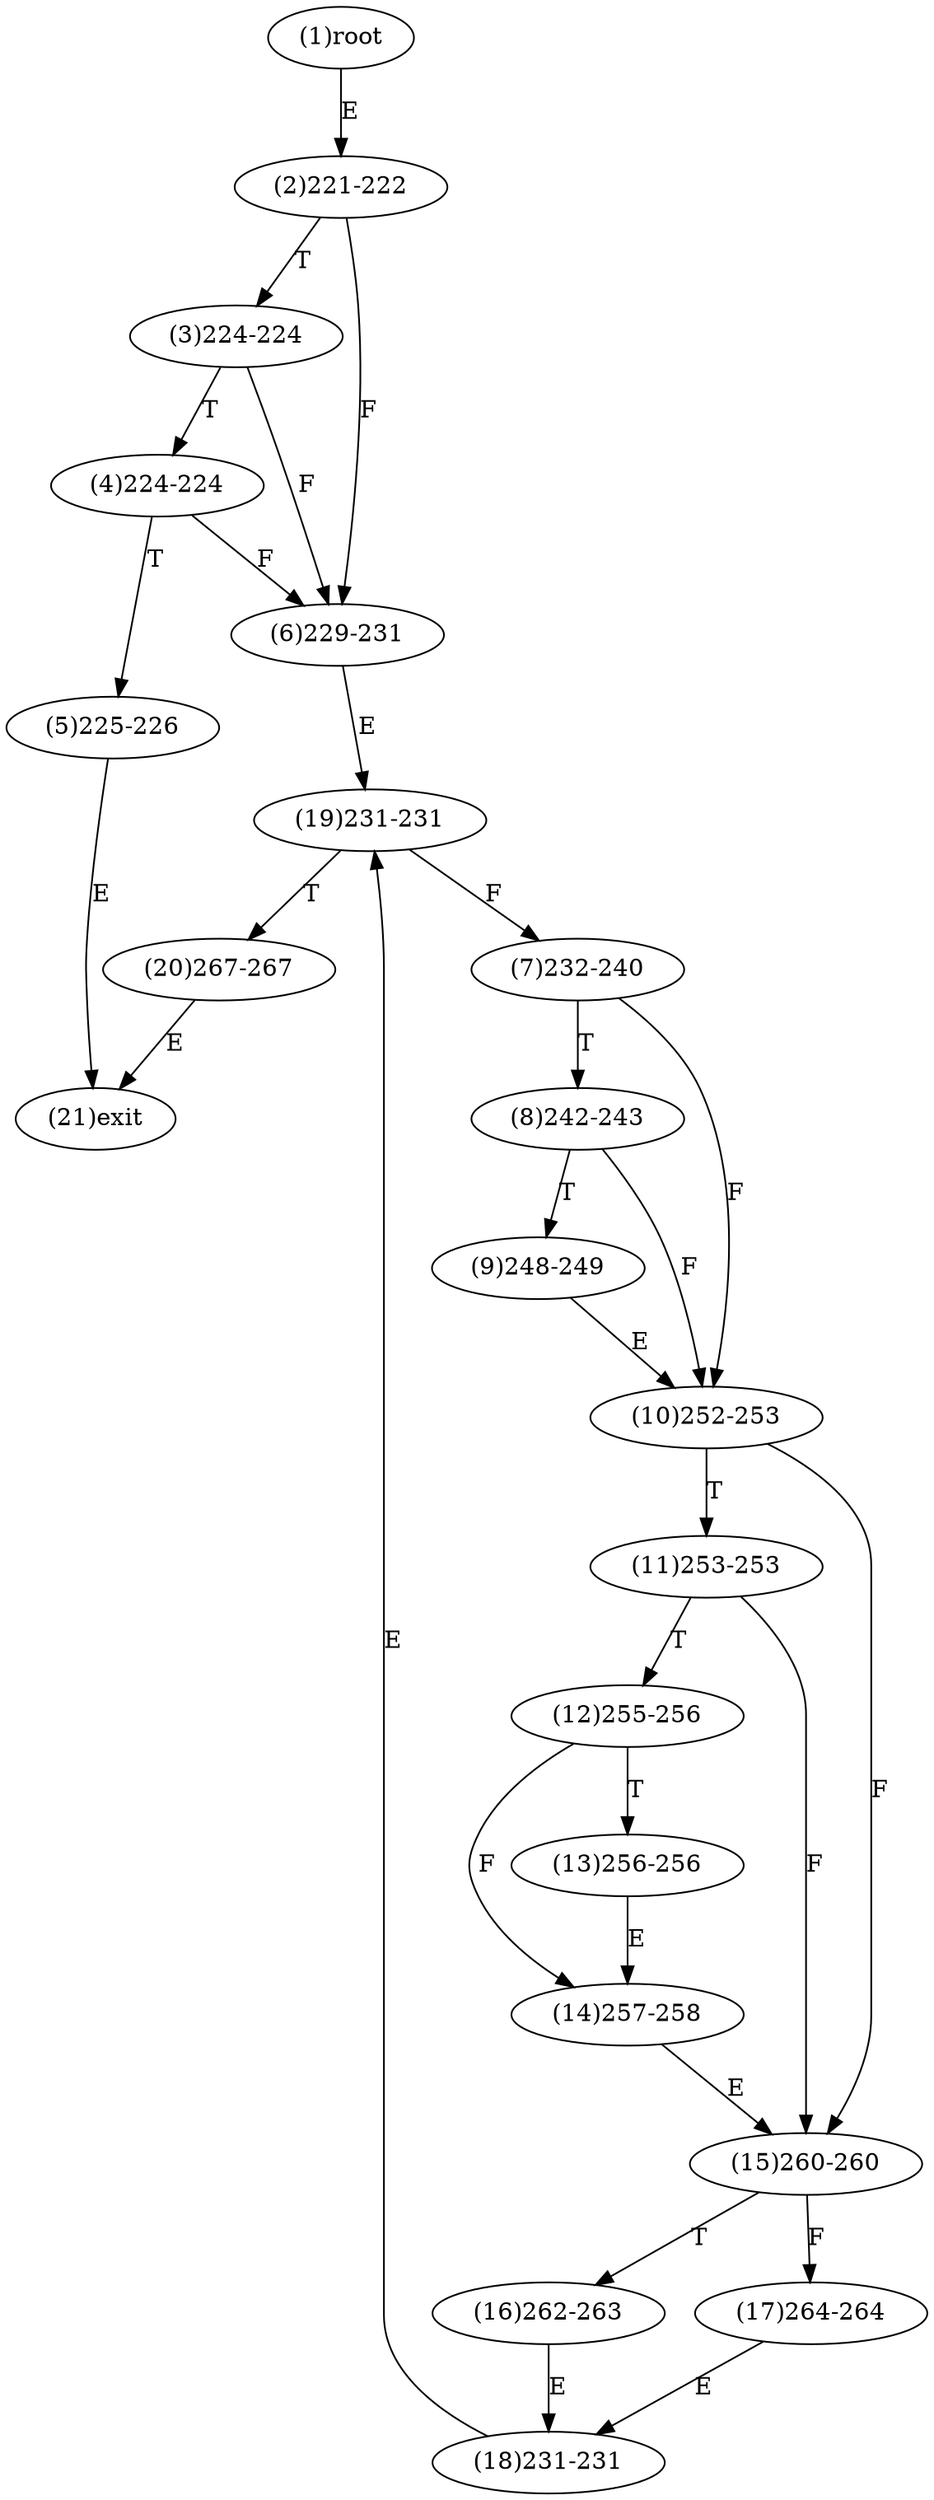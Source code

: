 digraph "" { 
1[ label="(1)root"];
2[ label="(2)221-222"];
3[ label="(3)224-224"];
4[ label="(4)224-224"];
5[ label="(5)225-226"];
6[ label="(6)229-231"];
7[ label="(7)232-240"];
8[ label="(8)242-243"];
9[ label="(9)248-249"];
10[ label="(10)252-253"];
11[ label="(11)253-253"];
12[ label="(12)255-256"];
13[ label="(13)256-256"];
14[ label="(14)257-258"];
15[ label="(15)260-260"];
17[ label="(17)264-264"];
16[ label="(16)262-263"];
19[ label="(19)231-231"];
18[ label="(18)231-231"];
21[ label="(21)exit"];
20[ label="(20)267-267"];
1->2[ label="E"];
2->6[ label="F"];
2->3[ label="T"];
3->6[ label="F"];
3->4[ label="T"];
4->6[ label="F"];
4->5[ label="T"];
5->21[ label="E"];
6->19[ label="E"];
7->10[ label="F"];
7->8[ label="T"];
8->10[ label="F"];
8->9[ label="T"];
9->10[ label="E"];
10->15[ label="F"];
10->11[ label="T"];
11->15[ label="F"];
11->12[ label="T"];
12->14[ label="F"];
12->13[ label="T"];
13->14[ label="E"];
14->15[ label="E"];
15->17[ label="F"];
15->16[ label="T"];
16->18[ label="E"];
17->18[ label="E"];
18->19[ label="E"];
19->7[ label="F"];
19->20[ label="T"];
20->21[ label="E"];
}